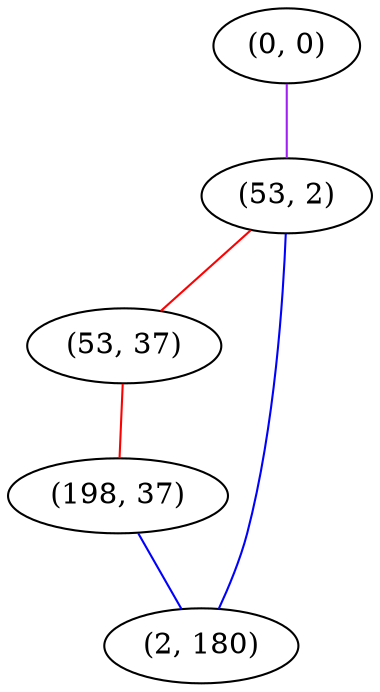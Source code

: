 graph "" {
"(0, 0)";
"(53, 2)";
"(53, 37)";
"(198, 37)";
"(2, 180)";
"(0, 0)" -- "(53, 2)"  [color=purple, key=0, weight=4];
"(53, 2)" -- "(53, 37)"  [color=red, key=0, weight=1];
"(53, 2)" -- "(2, 180)"  [color=blue, key=0, weight=3];
"(53, 37)" -- "(198, 37)"  [color=red, key=0, weight=1];
"(198, 37)" -- "(2, 180)"  [color=blue, key=0, weight=3];
}
